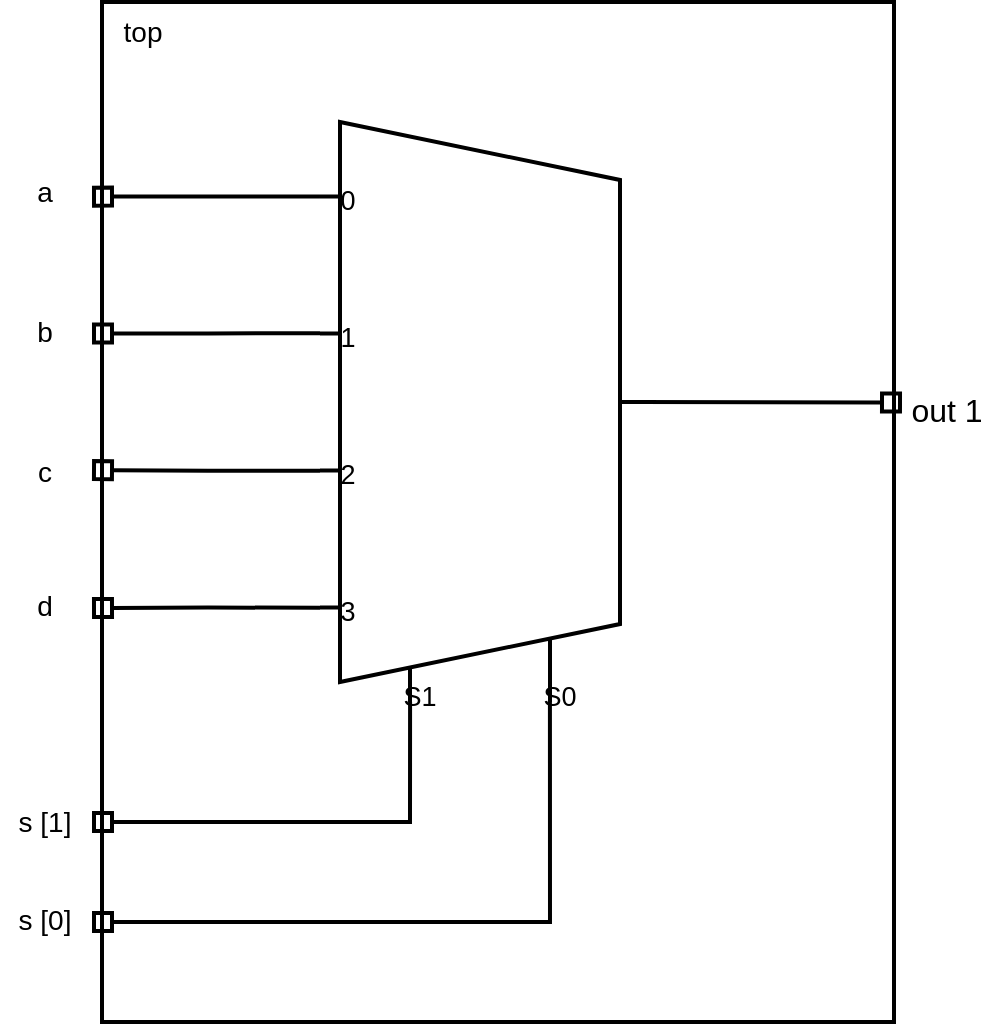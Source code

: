 <mxfile version="26.2.10">
  <diagram name="Page-1" id="7e0a89b8-554c-2b80-1dc8-d5c74ca68de4">
    <mxGraphModel dx="2089" dy="798" grid="0" gridSize="10" guides="1" tooltips="1" connect="1" arrows="1" fold="1" page="1" pageScale="1" pageWidth="1100" pageHeight="850" background="none" math="0" shadow="0">
      <root>
        <mxCell id="0" />
        <mxCell id="1" parent="0" />
        <mxCell id="tq2-nHVY2TyQ80vCiKGr-21" value="" style="rounded=0;whiteSpace=wrap;html=1;strokeWidth=2;fontSize=14;" vertex="1" parent="1">
          <mxGeometry x="364" y="290" width="396" height="510" as="geometry" />
        </mxCell>
        <mxCell id="tq2-nHVY2TyQ80vCiKGr-14" style="edgeStyle=orthogonalEdgeStyle;rounded=0;orthogonalLoop=1;jettySize=auto;html=1;exitX=0;exitY=0.118;exitDx=0;exitDy=3;exitPerimeter=0;endArrow=box;endFill=0;strokeWidth=2;fontSize=14;" edge="1" parent="1" source="tq2-nHVY2TyQ80vCiKGr-1">
          <mxGeometry relative="1" as="geometry">
            <mxPoint x="360" y="387.333" as="targetPoint" />
          </mxGeometry>
        </mxCell>
        <mxCell id="tq2-nHVY2TyQ80vCiKGr-15" style="edgeStyle=orthogonalEdgeStyle;rounded=0;orthogonalLoop=1;jettySize=auto;html=1;exitX=0;exitY=0.354;exitDx=0;exitDy=3;exitPerimeter=0;endArrow=box;endFill=0;strokeWidth=2;fontSize=14;" edge="1" parent="1" source="tq2-nHVY2TyQ80vCiKGr-1">
          <mxGeometry relative="1" as="geometry">
            <mxPoint x="360" y="455.759" as="targetPoint" />
          </mxGeometry>
        </mxCell>
        <mxCell id="tq2-nHVY2TyQ80vCiKGr-16" style="edgeStyle=orthogonalEdgeStyle;rounded=0;orthogonalLoop=1;jettySize=auto;html=1;exitX=0;exitY=0.591;exitDx=0;exitDy=3;exitPerimeter=0;endArrow=box;endFill=0;strokeWidth=2;fontSize=14;" edge="1" parent="1" source="tq2-nHVY2TyQ80vCiKGr-1">
          <mxGeometry relative="1" as="geometry">
            <mxPoint x="360" y="524.034" as="targetPoint" />
          </mxGeometry>
        </mxCell>
        <mxCell id="tq2-nHVY2TyQ80vCiKGr-17" style="edgeStyle=orthogonalEdgeStyle;rounded=0;orthogonalLoop=1;jettySize=auto;html=1;exitX=0;exitY=0.827;exitDx=0;exitDy=3;exitPerimeter=0;endArrow=box;endFill=0;strokeWidth=2;fontSize=14;" edge="1" parent="1" source="tq2-nHVY2TyQ80vCiKGr-1">
          <mxGeometry relative="1" as="geometry">
            <mxPoint x="360" y="593" as="targetPoint" />
          </mxGeometry>
        </mxCell>
        <mxCell id="tq2-nHVY2TyQ80vCiKGr-18" style="rounded=0;orthogonalLoop=1;jettySize=auto;html=1;exitX=1;exitY=0.5;exitDx=0;exitDy=-5;exitPerimeter=0;endArrow=box;endFill=0;strokeWidth=2;fontSize=14;" edge="1" parent="1">
          <mxGeometry relative="1" as="geometry">
            <mxPoint x="763" y="490.241" as="targetPoint" />
            <mxPoint x="633" y="490.0" as="sourcePoint" />
          </mxGeometry>
        </mxCell>
        <mxCell id="tq2-nHVY2TyQ80vCiKGr-19" style="edgeStyle=orthogonalEdgeStyle;rounded=0;orthogonalLoop=1;jettySize=auto;html=1;exitX=0.219;exitY=1;exitDx=10;exitDy=0;exitPerimeter=0;endArrow=box;endFill=0;strokeWidth=2;fontSize=14;" edge="1" parent="1" source="tq2-nHVY2TyQ80vCiKGr-1">
          <mxGeometry relative="1" as="geometry">
            <mxPoint x="360" y="700.0" as="targetPoint" />
            <Array as="points">
              <mxPoint x="518" y="700" />
            </Array>
          </mxGeometry>
        </mxCell>
        <mxCell id="tq2-nHVY2TyQ80vCiKGr-20" style="edgeStyle=orthogonalEdgeStyle;rounded=0;orthogonalLoop=1;jettySize=auto;html=1;exitX=0.656;exitY=1;exitDx=10;exitDy=0;exitPerimeter=0;endArrow=box;endFill=0;strokeWidth=2;fontSize=14;" edge="1" parent="1" source="tq2-nHVY2TyQ80vCiKGr-1">
          <mxGeometry relative="1" as="geometry">
            <mxPoint x="360" y="750.0" as="targetPoint" />
            <Array as="points">
              <mxPoint x="588" y="750" />
            </Array>
          </mxGeometry>
        </mxCell>
        <mxCell id="tq2-nHVY2TyQ80vCiKGr-1" value="Mux" style="shadow=0;dashed=0;align=center;html=1;strokeWidth=2;shape=mxgraph.electrical.abstract.mux2;whiteSpace=wrap;container=0;movable=1;resizable=1;rotatable=1;deletable=1;editable=1;locked=0;connectable=1;selectorPins=2;recursiveResize=1;noLabel=1;allowArrows=1;perimeterSpacing=0;fontSize=27;spacingTop=0;spacing=100;fillOpacity=100;labelPadding=0;autosize=0;resizeWidth=1;snapToPoint=0;expand=1;labelPosition=right;verticalLabelPosition=top;verticalAlign=bottom;backgroundOutline=0;" vertex="1" parent="1">
          <mxGeometry x="473" y="350" width="160" height="290" as="geometry">
            <mxRectangle x="240" y="100" width="60" height="30" as="alternateBounds" />
          </mxGeometry>
        </mxCell>
        <mxCell id="tq2-nHVY2TyQ80vCiKGr-22" value="a" style="text;html=1;align=center;verticalAlign=middle;resizable=0;points=[];autosize=1;strokeColor=none;fillColor=none;strokeWidth=2;fontSize=14;" vertex="1" parent="1">
          <mxGeometry x="320" y="370" width="30" height="30" as="geometry" />
        </mxCell>
        <mxCell id="tq2-nHVY2TyQ80vCiKGr-23" value="b" style="text;html=1;align=center;verticalAlign=middle;resizable=0;points=[];autosize=1;strokeColor=none;fillColor=none;strokeWidth=2;fontSize=14;" vertex="1" parent="1">
          <mxGeometry x="320" y="440" width="30" height="30" as="geometry" />
        </mxCell>
        <mxCell id="tq2-nHVY2TyQ80vCiKGr-24" value="c" style="text;html=1;align=center;verticalAlign=middle;resizable=0;points=[];autosize=1;strokeColor=none;fillColor=none;strokeWidth=2;fontSize=14;" vertex="1" parent="1">
          <mxGeometry x="320" y="510" width="30" height="30" as="geometry" />
        </mxCell>
        <mxCell id="tq2-nHVY2TyQ80vCiKGr-25" value="d" style="text;html=1;align=center;verticalAlign=middle;resizable=0;points=[];autosize=1;strokeColor=none;fillColor=none;strokeWidth=2;fontSize=14;" vertex="1" parent="1">
          <mxGeometry x="320" y="577" width="30" height="30" as="geometry" />
        </mxCell>
        <mxCell id="tq2-nHVY2TyQ80vCiKGr-26" value="s [1]" style="text;html=1;align=center;verticalAlign=middle;resizable=0;points=[];autosize=1;strokeColor=none;fillColor=none;strokeWidth=2;fontSize=14;" vertex="1" parent="1">
          <mxGeometry x="313" y="685" width="44" height="29" as="geometry" />
        </mxCell>
        <mxCell id="tq2-nHVY2TyQ80vCiKGr-27" value="s [0]" style="text;html=1;align=center;verticalAlign=middle;resizable=0;points=[];autosize=1;strokeColor=none;fillColor=none;strokeWidth=2;fontSize=14;" vertex="1" parent="1">
          <mxGeometry x="313" y="734" width="44" height="29" as="geometry" />
        </mxCell>
        <mxCell id="tq2-nHVY2TyQ80vCiKGr-28" value="out 1" style="text;html=1;align=center;verticalAlign=middle;resizable=0;points=[];autosize=1;strokeColor=none;fillColor=none;strokeWidth=2;fontSize=16;" vertex="1" parent="1">
          <mxGeometry x="759" y="478" width="54" height="31" as="geometry" />
        </mxCell>
        <mxCell id="tq2-nHVY2TyQ80vCiKGr-29" value="top" style="text;html=1;align=center;verticalAlign=middle;resizable=0;points=[];autosize=1;strokeColor=none;fillColor=none;strokeWidth=2;fontSize=14;" vertex="1" parent="1">
          <mxGeometry x="364" y="290" width="40" height="30" as="geometry" />
        </mxCell>
      </root>
    </mxGraphModel>
  </diagram>
</mxfile>
